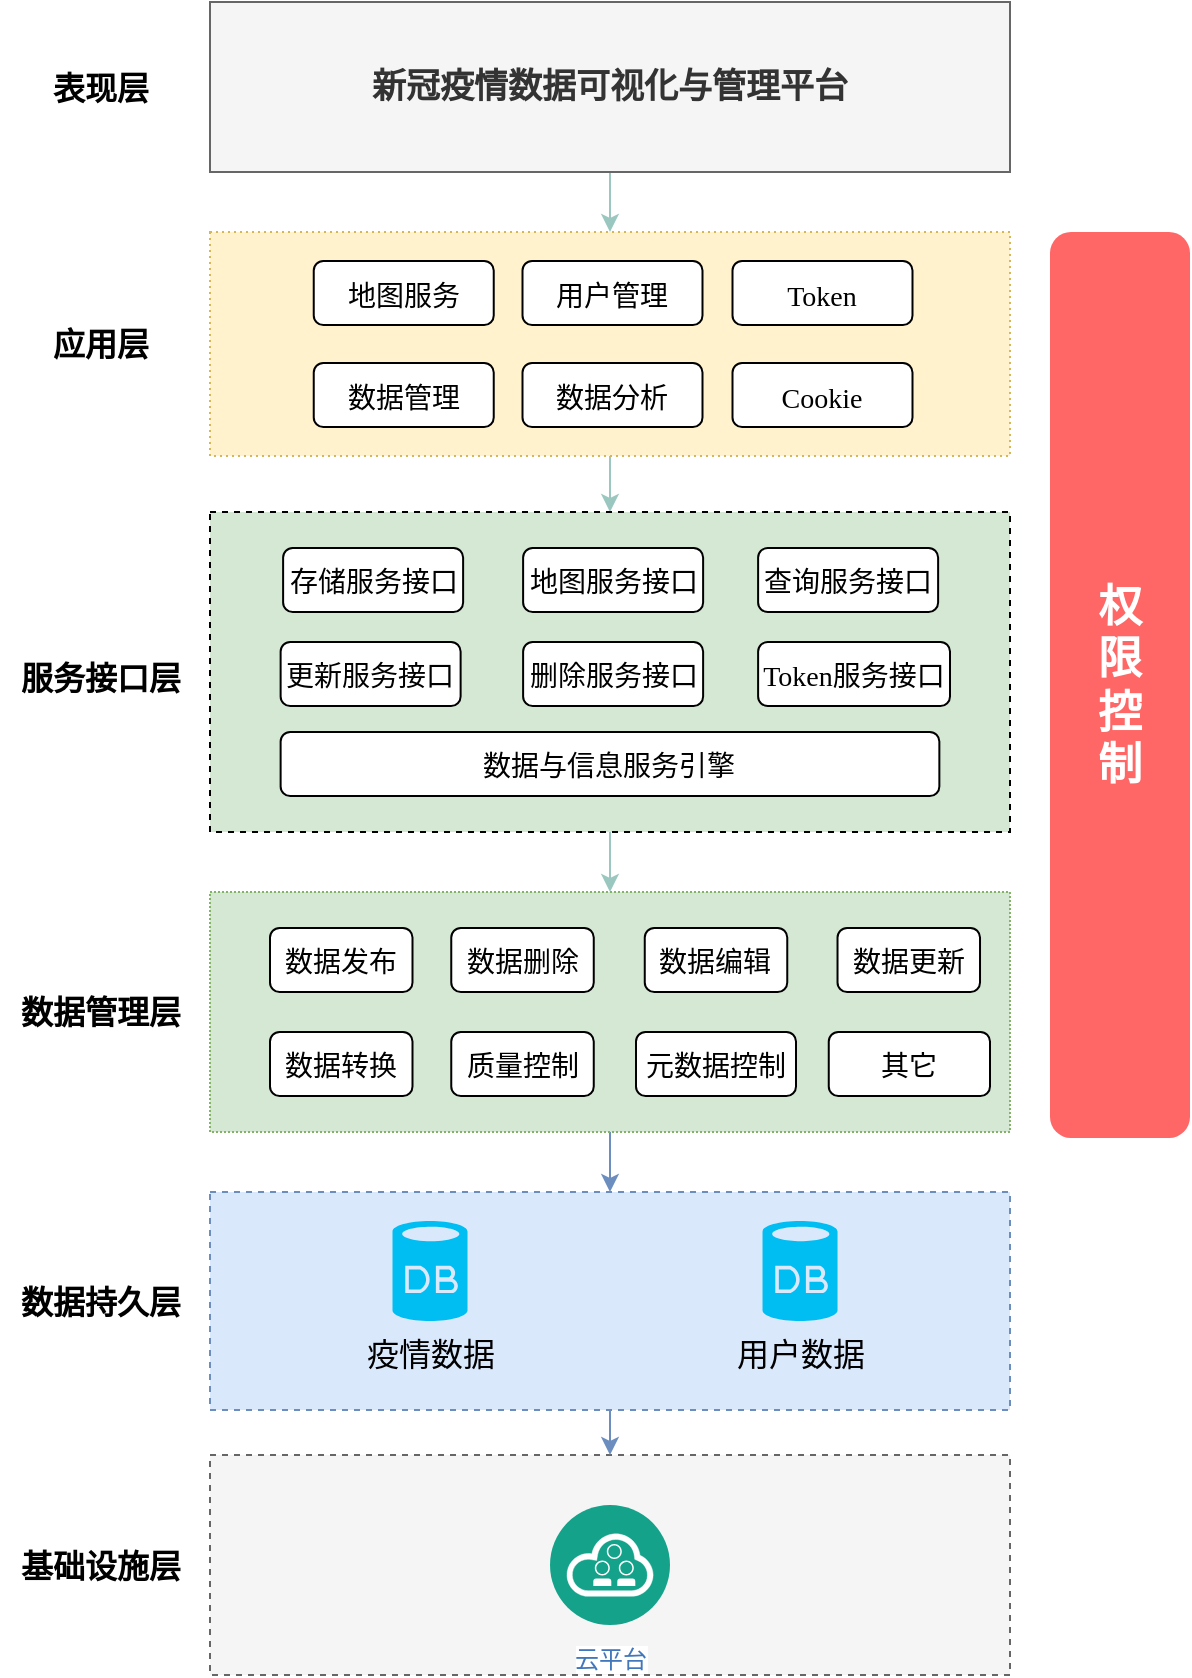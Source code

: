 <mxfile version="13.2.6" type="github" pages="3">
  <diagram id="VHY-nnxfMqTzyUj52jI_" name="Page-1">
    <mxGraphModel dx="1038" dy="1717" grid="1" gridSize="10" guides="1" tooltips="1" connect="1" arrows="1" fold="1" page="1" pageScale="1" pageWidth="827" pageHeight="1169" math="0" shadow="0">
      <root>
        <mxCell id="0" />
        <mxCell id="1" parent="0" />
        <mxCell id="hW7wg8wK9bx9rj7YkL9v-59" style="edgeStyle=orthogonalEdgeStyle;rounded=0;orthogonalLoop=1;jettySize=auto;html=1;entryX=0.5;entryY=0;entryDx=0;entryDy=0;strokeColor=#9AC7BF;fontFamily=Garamond;fontSize=16;" parent="1" source="hW7wg8wK9bx9rj7YkL9v-1" target="hW7wg8wK9bx9rj7YkL9v-2" edge="1">
          <mxGeometry relative="1" as="geometry" />
        </mxCell>
        <mxCell id="hW7wg8wK9bx9rj7YkL9v-1" value="&lt;font style=&quot;font-size: 17px&quot;&gt;&lt;b&gt;新冠疫情数据可视化与管理平台&lt;/b&gt;&lt;/font&gt;" style="rounded=0;whiteSpace=wrap;html=1;fillColor=#f5f5f5;strokeColor=#666666;fontColor=#333333;" parent="1" vertex="1">
          <mxGeometry x="200" y="-35" width="400" height="85" as="geometry" />
        </mxCell>
        <mxCell id="hW7wg8wK9bx9rj7YkL9v-55" style="edgeStyle=orthogonalEdgeStyle;rounded=0;orthogonalLoop=1;jettySize=auto;html=1;entryX=0.5;entryY=0;entryDx=0;entryDy=0;strokeColor=#9AC7BF;fontFamily=Garamond;fontSize=16;" parent="1" source="hW7wg8wK9bx9rj7YkL9v-2" target="hW7wg8wK9bx9rj7YkL9v-4" edge="1">
          <mxGeometry relative="1" as="geometry" />
        </mxCell>
        <mxCell id="hW7wg8wK9bx9rj7YkL9v-2" value="" style="rounded=0;whiteSpace=wrap;html=1;fillColor=#fff2cc;strokeColor=#d6b656;dashed=1;dashPattern=1 2;" parent="1" vertex="1">
          <mxGeometry x="200" y="80" width="400" height="112" as="geometry" />
        </mxCell>
        <mxCell id="hW7wg8wK9bx9rj7YkL9v-44" style="edgeStyle=orthogonalEdgeStyle;rounded=0;orthogonalLoop=1;jettySize=auto;html=1;fontFamily=Garamond;fontSize=16;strokeColor=#9AC7BF;" parent="1" source="hW7wg8wK9bx9rj7YkL9v-4" target="hW7wg8wK9bx9rj7YkL9v-5" edge="1">
          <mxGeometry relative="1" as="geometry" />
        </mxCell>
        <mxCell id="hW7wg8wK9bx9rj7YkL9v-4" value="" style="rounded=0;whiteSpace=wrap;html=1;fillColor=#D5E8D4;strokeColor=#000000;dashed=1;" parent="1" vertex="1">
          <mxGeometry x="200" y="220" width="400" height="160" as="geometry" />
        </mxCell>
        <mxCell id="hW7wg8wK9bx9rj7YkL9v-34" style="edgeStyle=orthogonalEdgeStyle;rounded=0;orthogonalLoop=1;jettySize=auto;html=1;entryX=0.5;entryY=0;entryDx=0;entryDy=0;fontFamily=Garamond;fontSize=16;fillColor=#dae8fc;strokeColor=#6c8ebf;" parent="1" source="hW7wg8wK9bx9rj7YkL9v-5" target="hW7wg8wK9bx9rj7YkL9v-6" edge="1">
          <mxGeometry relative="1" as="geometry" />
        </mxCell>
        <mxCell id="hW7wg8wK9bx9rj7YkL9v-5" value="" style="rounded=0;whiteSpace=wrap;html=1;dashed=1;dashPattern=1 1;fillColor=#d5e8d4;strokeColor=#82b366;" parent="1" vertex="1">
          <mxGeometry x="200" y="410" width="400" height="120" as="geometry" />
        </mxCell>
        <mxCell id="hW7wg8wK9bx9rj7YkL9v-6" value="" style="rounded=0;whiteSpace=wrap;html=1;dashed=1;fillColor=#dae8fc;strokeColor=#6c8ebf;" parent="1" vertex="1">
          <mxGeometry x="200" y="560" width="400" height="109" as="geometry" />
        </mxCell>
        <mxCell id="hW7wg8wK9bx9rj7YkL9v-7" value="" style="rounded=0;whiteSpace=wrap;html=1;fillColor=#f5f5f5;strokeColor=#666666;fontColor=#333333;dashed=1;" parent="1" vertex="1">
          <mxGeometry x="200" y="691.5" width="400" height="110" as="geometry" />
        </mxCell>
        <mxCell id="hW7wg8wK9bx9rj7YkL9v-8" value="表现层" style="text;html=1;align=center;verticalAlign=middle;resizable=0;points=[];autosize=1;fontSize=16;fontFamily=Garamond;horizontal=1;fontStyle=1" parent="1" vertex="1">
          <mxGeometry x="115" y="-2.5" width="60" height="20" as="geometry" />
        </mxCell>
        <mxCell id="hW7wg8wK9bx9rj7YkL9v-9" value="应用层" style="text;html=1;align=center;verticalAlign=middle;resizable=0;points=[];autosize=1;fontSize=16;fontFamily=Garamond;horizontal=1;fontStyle=1" parent="1" vertex="1">
          <mxGeometry x="115" y="125.5" width="60" height="20" as="geometry" />
        </mxCell>
        <mxCell id="hW7wg8wK9bx9rj7YkL9v-10" value="服务接口层" style="text;html=1;align=center;verticalAlign=middle;resizable=0;points=[];autosize=1;fontSize=16;fontFamily=Garamond;horizontal=1;fontStyle=1" parent="1" vertex="1">
          <mxGeometry x="95" y="293" width="100" height="20" as="geometry" />
        </mxCell>
        <mxCell id="hW7wg8wK9bx9rj7YkL9v-11" value="数据管理层" style="text;html=1;align=center;verticalAlign=middle;resizable=0;points=[];autosize=1;fontSize=16;fontFamily=Garamond;horizontal=1;fontStyle=1" parent="1" vertex="1">
          <mxGeometry x="95" y="460" width="100" height="20" as="geometry" />
        </mxCell>
        <mxCell id="hW7wg8wK9bx9rj7YkL9v-12" value="数据持久层" style="text;html=1;align=center;verticalAlign=middle;resizable=0;points=[];autosize=1;fontSize=16;fontFamily=Garamond;horizontal=1;fontStyle=1" parent="1" vertex="1">
          <mxGeometry x="95" y="604.5" width="100" height="20" as="geometry" />
        </mxCell>
        <mxCell id="hW7wg8wK9bx9rj7YkL9v-13" value="基础设施层" style="text;html=1;align=center;verticalAlign=middle;resizable=0;points=[];autosize=1;fontSize=16;fontFamily=Garamond;horizontal=1;fontStyle=1" parent="1" vertex="1">
          <mxGeometry x="95" y="736.5" width="100" height="20" as="geometry" />
        </mxCell>
        <mxCell id="hW7wg8wK9bx9rj7YkL9v-20" value="疫情数据" style="verticalLabelPosition=bottom;html=1;verticalAlign=top;align=center;strokeColor=none;fillColor=#00BEF2;shape=mxgraph.azure.database;fontFamily=Garamond;fontSize=16;" parent="1" vertex="1">
          <mxGeometry x="291.25" y="574.5" width="37.5" height="50" as="geometry" />
        </mxCell>
        <mxCell id="hW7wg8wK9bx9rj7YkL9v-22" value="云平台" style="aspect=fixed;perimeter=ellipsePerimeter;html=1;align=center;shadow=0;dashed=0;fontColor=#4277BB;labelBackgroundColor=#ffffff;fontSize=12;spacingTop=3;image;image=img/lib/ibm/management/cloud_management.svg;" parent="1" vertex="1">
          <mxGeometry x="370" y="716.5" width="60" height="60" as="geometry" />
        </mxCell>
        <mxCell id="hW7wg8wK9bx9rj7YkL9v-23" value="用户数据" style="verticalLabelPosition=bottom;html=1;verticalAlign=top;align=center;strokeColor=none;fillColor=#00BEF2;shape=mxgraph.azure.database;fontFamily=Garamond;fontSize=16;" parent="1" vertex="1">
          <mxGeometry x="476.26" y="574.5" width="37.5" height="50" as="geometry" />
        </mxCell>
        <mxCell id="hW7wg8wK9bx9rj7YkL9v-24" value="" style="endArrow=classic;html=1;fontFamily=Garamond;fontSize=16;exitX=0.5;exitY=1;exitDx=0;exitDy=0;entryX=0.5;entryY=0;entryDx=0;entryDy=0;fillColor=#dae8fc;strokeColor=#6c8ebf;" parent="1" source="hW7wg8wK9bx9rj7YkL9v-6" target="hW7wg8wK9bx9rj7YkL9v-7" edge="1">
          <mxGeometry width="50" height="50" relative="1" as="geometry">
            <mxPoint x="380" y="691.5" as="sourcePoint" />
            <mxPoint x="430" y="641.5" as="targetPoint" />
          </mxGeometry>
        </mxCell>
        <mxCell id="hW7wg8wK9bx9rj7YkL9v-26" value="&lt;font style=&quot;font-size: 14px&quot;&gt;数据发布&lt;/font&gt;" style="rounded=1;whiteSpace=wrap;html=1;fontFamily=Garamond;fontSize=16;" parent="1" vertex="1">
          <mxGeometry x="230" y="428.0" width="71.25" height="32" as="geometry" />
        </mxCell>
        <mxCell id="hW7wg8wK9bx9rj7YkL9v-27" value="&lt;font style=&quot;font-size: 14px&quot;&gt;数据删除&lt;/font&gt;" style="rounded=1;whiteSpace=wrap;html=1;fontFamily=Garamond;fontSize=16;" parent="1" vertex="1">
          <mxGeometry x="320.63" y="428.0" width="71.25" height="32" as="geometry" />
        </mxCell>
        <mxCell id="hW7wg8wK9bx9rj7YkL9v-28" value="&lt;font style=&quot;font-size: 14px&quot;&gt;数据编辑&lt;/font&gt;" style="rounded=1;whiteSpace=wrap;html=1;fontFamily=Garamond;fontSize=16;" parent="1" vertex="1">
          <mxGeometry x="417.38" y="428.0" width="71.25" height="32" as="geometry" />
        </mxCell>
        <mxCell id="hW7wg8wK9bx9rj7YkL9v-29" value="&lt;font style=&quot;font-size: 14px&quot;&gt;数据更新&lt;/font&gt;" style="rounded=1;whiteSpace=wrap;html=1;fontFamily=Garamond;fontSize=16;" parent="1" vertex="1">
          <mxGeometry x="513.76" y="428.0" width="71.25" height="32" as="geometry" />
        </mxCell>
        <mxCell id="hW7wg8wK9bx9rj7YkL9v-30" value="&lt;font style=&quot;font-size: 14px&quot;&gt;数据转换&lt;/font&gt;" style="rounded=1;whiteSpace=wrap;html=1;fontFamily=Garamond;fontSize=16;" parent="1" vertex="1">
          <mxGeometry x="230" y="480.0" width="71.25" height="32" as="geometry" />
        </mxCell>
        <mxCell id="hW7wg8wK9bx9rj7YkL9v-31" value="&lt;span style=&quot;font-size: 14px&quot;&gt;质量控制&lt;/span&gt;" style="rounded=1;whiteSpace=wrap;html=1;fontFamily=Garamond;fontSize=16;" parent="1" vertex="1">
          <mxGeometry x="320.63" y="480.0" width="71.25" height="32" as="geometry" />
        </mxCell>
        <mxCell id="hW7wg8wK9bx9rj7YkL9v-32" value="&lt;span style=&quot;font-size: 14px&quot;&gt;元数据控制&lt;/span&gt;" style="rounded=1;whiteSpace=wrap;html=1;fontFamily=Garamond;fontSize=16;" parent="1" vertex="1">
          <mxGeometry x="413" y="480.0" width="80" height="32" as="geometry" />
        </mxCell>
        <mxCell id="hW7wg8wK9bx9rj7YkL9v-33" value="&lt;span style=&quot;font-size: 14px&quot;&gt;其它&lt;/span&gt;" style="rounded=1;whiteSpace=wrap;html=1;fontFamily=Garamond;fontSize=16;" parent="1" vertex="1">
          <mxGeometry x="509.38" y="480" width="80.62" height="32" as="geometry" />
        </mxCell>
        <mxCell id="hW7wg8wK9bx9rj7YkL9v-35" value="&lt;font style=&quot;font-size: 14px&quot;&gt;存储服务接口&lt;/font&gt;" style="rounded=1;whiteSpace=wrap;html=1;fontFamily=Garamond;fontSize=16;" parent="1" vertex="1">
          <mxGeometry x="236.56" y="238" width="90" height="32" as="geometry" />
        </mxCell>
        <mxCell id="hW7wg8wK9bx9rj7YkL9v-36" value="&lt;font style=&quot;font-size: 14px&quot;&gt;地图服务接口&lt;/font&gt;" style="rounded=1;whiteSpace=wrap;html=1;fontFamily=Garamond;fontSize=16;" parent="1" vertex="1">
          <mxGeometry x="356.56" y="238" width="90" height="32" as="geometry" />
        </mxCell>
        <mxCell id="hW7wg8wK9bx9rj7YkL9v-37" value="&lt;span style=&quot;font-size: 14px&quot;&gt;查询服务接口&lt;/span&gt;" style="rounded=1;whiteSpace=wrap;html=1;fontFamily=Garamond;fontSize=16;" parent="1" vertex="1">
          <mxGeometry x="474.06" y="238" width="90" height="32" as="geometry" />
        </mxCell>
        <mxCell id="hW7wg8wK9bx9rj7YkL9v-38" value="&lt;span style=&quot;font-size: 14px&quot;&gt;Token服务接口&lt;/span&gt;" style="rounded=1;whiteSpace=wrap;html=1;fontFamily=Garamond;fontSize=16;" parent="1" vertex="1">
          <mxGeometry x="474.06" y="285" width="95.94" height="32" as="geometry" />
        </mxCell>
        <mxCell id="hW7wg8wK9bx9rj7YkL9v-40" value="&lt;font style=&quot;font-size: 14px&quot;&gt;删除服务接口&lt;/font&gt;" style="rounded=1;whiteSpace=wrap;html=1;fontFamily=Garamond;fontSize=16;" parent="1" vertex="1">
          <mxGeometry x="356.56" y="285" width="90" height="32" as="geometry" />
        </mxCell>
        <mxCell id="hW7wg8wK9bx9rj7YkL9v-41" value="&lt;font style=&quot;font-size: 14px&quot;&gt;更新服务接口&lt;/font&gt;" style="rounded=1;whiteSpace=wrap;html=1;fontFamily=Garamond;fontSize=16;" parent="1" vertex="1">
          <mxGeometry x="235.31" y="285" width="90" height="32" as="geometry" />
        </mxCell>
        <mxCell id="hW7wg8wK9bx9rj7YkL9v-43" value="&lt;font style=&quot;font-size: 14px&quot;&gt;数据与信息服务引擎&lt;/font&gt;" style="rounded=1;whiteSpace=wrap;html=1;fontFamily=Garamond;fontSize=16;" parent="1" vertex="1">
          <mxGeometry x="235.31" y="330" width="329.37" height="32" as="geometry" />
        </mxCell>
        <mxCell id="hW7wg8wK9bx9rj7YkL9v-45" value="&lt;font style=&quot;font-size: 14px&quot;&gt;地图服务&lt;/font&gt;" style="rounded=1;whiteSpace=wrap;html=1;fontFamily=Garamond;fontSize=16;" parent="1" vertex="1">
          <mxGeometry x="251.87" y="94.5" width="90" height="32" as="geometry" />
        </mxCell>
        <mxCell id="hW7wg8wK9bx9rj7YkL9v-46" value="&lt;font style=&quot;font-size: 14px&quot;&gt;数据管理&lt;/font&gt;" style="rounded=1;whiteSpace=wrap;html=1;fontFamily=Garamond;fontSize=16;" parent="1" vertex="1">
          <mxGeometry x="251.87" y="145.5" width="90" height="32" as="geometry" />
        </mxCell>
        <mxCell id="hW7wg8wK9bx9rj7YkL9v-47" value="&lt;span style=&quot;font-size: 14px&quot;&gt;用户管理&lt;/span&gt;" style="rounded=1;whiteSpace=wrap;html=1;fontFamily=Garamond;fontSize=16;" parent="1" vertex="1">
          <mxGeometry x="356.25" y="94.5" width="90" height="32" as="geometry" />
        </mxCell>
        <mxCell id="hW7wg8wK9bx9rj7YkL9v-48" value="&lt;span style=&quot;font-size: 14px&quot;&gt;数据分析&lt;/span&gt;" style="rounded=1;whiteSpace=wrap;html=1;fontFamily=Garamond;fontSize=16;" parent="1" vertex="1">
          <mxGeometry x="356.25" y="145.5" width="90" height="32" as="geometry" />
        </mxCell>
        <mxCell id="hW7wg8wK9bx9rj7YkL9v-50" value="&lt;font style=&quot;font-size: 22px&quot;&gt;&lt;b&gt;权&lt;br&gt;限&lt;br&gt;控&lt;br&gt;制&lt;/b&gt;&lt;/font&gt;" style="rounded=1;whiteSpace=wrap;html=1;dashed=1;strokeColor=none;fillColor=#FF6666;fontFamily=Garamond;fontSize=16;fontColor=#ffffff;" parent="1" vertex="1">
          <mxGeometry x="620" y="80" width="70" height="453" as="geometry" />
        </mxCell>
        <mxCell id="hW7wg8wK9bx9rj7YkL9v-51" value="&lt;span style=&quot;font-size: 14px&quot;&gt;Cookie&lt;/span&gt;" style="rounded=1;whiteSpace=wrap;html=1;fontFamily=Garamond;fontSize=16;" parent="1" vertex="1">
          <mxGeometry x="461.25" y="145.5" width="90" height="32" as="geometry" />
        </mxCell>
        <mxCell id="hW7wg8wK9bx9rj7YkL9v-52" value="&lt;span style=&quot;font-size: 14px&quot;&gt;Token&lt;/span&gt;" style="rounded=1;whiteSpace=wrap;html=1;fontFamily=Garamond;fontSize=16;" parent="1" vertex="1">
          <mxGeometry x="461.25" y="94.5" width="90" height="32" as="geometry" />
        </mxCell>
      </root>
    </mxGraphModel>
  </diagram>
  <diagram id="v9gxs3L5DIqSNTCFZxZL" name="Page-2">
    <mxGraphModel dx="1730" dy="913" grid="1" gridSize="10" guides="1" tooltips="1" connect="1" arrows="1" fold="1" page="1" pageScale="1" pageWidth="827" pageHeight="1169" math="0" shadow="0">
      <root>
        <mxCell id="FJkUXp5T7isT3nsUYTzg-0" />
        <mxCell id="FJkUXp5T7isT3nsUYTzg-1" parent="FJkUXp5T7isT3nsUYTzg-0" />
        <mxCell id="FJkUXp5T7isT3nsUYTzg-8" style="edgeStyle=orthogonalEdgeStyle;rounded=0;orthogonalLoop=1;jettySize=auto;html=1;entryX=0.5;entryY=0;entryDx=0;entryDy=0;" parent="FJkUXp5T7isT3nsUYTzg-1" source="FJkUXp5T7isT3nsUYTzg-2" target="FJkUXp5T7isT3nsUYTzg-4" edge="1">
          <mxGeometry relative="1" as="geometry" />
        </mxCell>
        <mxCell id="FJkUXp5T7isT3nsUYTzg-11" style="edgeStyle=orthogonalEdgeStyle;rounded=0;orthogonalLoop=1;jettySize=auto;html=1;" parent="FJkUXp5T7isT3nsUYTzg-1" source="FJkUXp5T7isT3nsUYTzg-2" target="FJkUXp5T7isT3nsUYTzg-6" edge="1">
          <mxGeometry relative="1" as="geometry" />
        </mxCell>
        <mxCell id="FJkUXp5T7isT3nsUYTzg-13" style="edgeStyle=orthogonalEdgeStyle;rounded=0;orthogonalLoop=1;jettySize=auto;html=1;" parent="FJkUXp5T7isT3nsUYTzg-1" source="FJkUXp5T7isT3nsUYTzg-2" target="FJkUXp5T7isT3nsUYTzg-7" edge="1">
          <mxGeometry relative="1" as="geometry" />
        </mxCell>
        <mxCell id="FJkUXp5T7isT3nsUYTzg-14" style="edgeStyle=orthogonalEdgeStyle;rounded=0;orthogonalLoop=1;jettySize=auto;html=1;" parent="FJkUXp5T7isT3nsUYTzg-1" source="FJkUXp5T7isT3nsUYTzg-2" target="FJkUXp5T7isT3nsUYTzg-5" edge="1">
          <mxGeometry relative="1" as="geometry" />
        </mxCell>
        <mxCell id="FJkUXp5T7isT3nsUYTzg-2" value="&lt;span style=&quot;line-height: 150%&quot;&gt;&lt;font style=&quot;font-size: 18px&quot;&gt;新冠疫情数据可视化与管理平台&lt;/font&gt;&lt;/span&gt;" style="rounded=0;whiteSpace=wrap;html=1;" parent="FJkUXp5T7isT3nsUYTzg-1" vertex="1">
          <mxGeometry x="390" y="155" width="270" height="60" as="geometry" />
        </mxCell>
        <mxCell id="FJkUXp5T7isT3nsUYTzg-16" value="" style="edgeStyle=orthogonalEdgeStyle;rounded=0;orthogonalLoop=1;jettySize=auto;html=1;" parent="FJkUXp5T7isT3nsUYTzg-1" source="FJkUXp5T7isT3nsUYTzg-4" target="FJkUXp5T7isT3nsUYTzg-15" edge="1">
          <mxGeometry relative="1" as="geometry">
            <Array as="points">
              <mxPoint x="58" y="305" />
            </Array>
          </mxGeometry>
        </mxCell>
        <mxCell id="FJkUXp5T7isT3nsUYTzg-19" style="edgeStyle=orthogonalEdgeStyle;rounded=0;orthogonalLoop=1;jettySize=auto;html=1;entryX=0.5;entryY=0;entryDx=0;entryDy=0;" parent="FJkUXp5T7isT3nsUYTzg-1" source="FJkUXp5T7isT3nsUYTzg-4" target="FJkUXp5T7isT3nsUYTzg-17" edge="1">
          <mxGeometry relative="1" as="geometry" />
        </mxCell>
        <mxCell id="FJkUXp5T7isT3nsUYTzg-20" style="edgeStyle=orthogonalEdgeStyle;rounded=0;orthogonalLoop=1;jettySize=auto;html=1;entryX=0.5;entryY=0;entryDx=0;entryDy=0;exitX=1;exitY=0.5;exitDx=0;exitDy=0;" parent="FJkUXp5T7isT3nsUYTzg-1" source="FJkUXp5T7isT3nsUYTzg-4" target="FJkUXp5T7isT3nsUYTzg-18" edge="1">
          <mxGeometry relative="1" as="geometry" />
        </mxCell>
        <mxCell id="FJkUXp5T7isT3nsUYTzg-4" value="&lt;font style=&quot;font-size: 16px&quot;&gt;地图服务&lt;/font&gt;" style="rounded=0;whiteSpace=wrap;html=1;" parent="FJkUXp5T7isT3nsUYTzg-1" vertex="1">
          <mxGeometry x="80" y="275" width="100" height="60" as="geometry" />
        </mxCell>
        <mxCell id="FJkUXp5T7isT3nsUYTzg-15" value="&lt;font style=&quot;font-size: 16px&quot;&gt;地&lt;br&gt;图&lt;br&gt;显&lt;br&gt;示&lt;br&gt;&lt;/font&gt;" style="rounded=0;whiteSpace=wrap;html=1;" parent="FJkUXp5T7isT3nsUYTzg-1" vertex="1">
          <mxGeometry x="40" y="395" width="45" height="190" as="geometry" />
        </mxCell>
        <mxCell id="FJkUXp5T7isT3nsUYTzg-35" style="edgeStyle=orthogonalEdgeStyle;rounded=0;orthogonalLoop=1;jettySize=auto;html=1;" parent="FJkUXp5T7isT3nsUYTzg-1" source="FJkUXp5T7isT3nsUYTzg-5" target="FJkUXp5T7isT3nsUYTzg-26" edge="1">
          <mxGeometry relative="1" as="geometry" />
        </mxCell>
        <mxCell id="FJkUXp5T7isT3nsUYTzg-37" style="edgeStyle=orthogonalEdgeStyle;rounded=0;orthogonalLoop=1;jettySize=auto;html=1;entryX=0.5;entryY=0;entryDx=0;entryDy=0;" parent="FJkUXp5T7isT3nsUYTzg-1" source="FJkUXp5T7isT3nsUYTzg-5" target="FJkUXp5T7isT3nsUYTzg-33" edge="1">
          <mxGeometry relative="1" as="geometry" />
        </mxCell>
        <mxCell id="FJkUXp5T7isT3nsUYTzg-38" style="edgeStyle=orthogonalEdgeStyle;rounded=0;orthogonalLoop=1;jettySize=auto;html=1;entryX=0.5;entryY=0;entryDx=0;entryDy=0;" parent="FJkUXp5T7isT3nsUYTzg-1" source="FJkUXp5T7isT3nsUYTzg-5" target="FJkUXp5T7isT3nsUYTzg-34" edge="1">
          <mxGeometry relative="1" as="geometry" />
        </mxCell>
        <mxCell id="FJkUXp5T7isT3nsUYTzg-46" style="edgeStyle=orthogonalEdgeStyle;rounded=0;orthogonalLoop=1;jettySize=auto;html=1;" parent="FJkUXp5T7isT3nsUYTzg-1" source="FJkUXp5T7isT3nsUYTzg-5" target="FJkUXp5T7isT3nsUYTzg-32" edge="1">
          <mxGeometry relative="1" as="geometry" />
        </mxCell>
        <mxCell id="FJkUXp5T7isT3nsUYTzg-5" value="&lt;font style=&quot;font-size: 16px&quot;&gt;数据管理&lt;/font&gt;" style="rounded=0;whiteSpace=wrap;html=1;" parent="FJkUXp5T7isT3nsUYTzg-1" vertex="1">
          <mxGeometry x="600" y="275" width="100" height="60" as="geometry" />
        </mxCell>
        <mxCell id="FJkUXp5T7isT3nsUYTzg-42" style="edgeStyle=orthogonalEdgeStyle;rounded=0;orthogonalLoop=1;jettySize=auto;html=1;" parent="FJkUXp5T7isT3nsUYTzg-1" source="FJkUXp5T7isT3nsUYTzg-6" target="FJkUXp5T7isT3nsUYTzg-39" edge="1">
          <mxGeometry relative="1" as="geometry" />
        </mxCell>
        <mxCell id="FJkUXp5T7isT3nsUYTzg-43" style="edgeStyle=orthogonalEdgeStyle;rounded=0;orthogonalLoop=1;jettySize=auto;html=1;" parent="FJkUXp5T7isT3nsUYTzg-1" source="FJkUXp5T7isT3nsUYTzg-6" target="FJkUXp5T7isT3nsUYTzg-40" edge="1">
          <mxGeometry relative="1" as="geometry" />
        </mxCell>
        <mxCell id="FJkUXp5T7isT3nsUYTzg-44" style="edgeStyle=orthogonalEdgeStyle;rounded=0;orthogonalLoop=1;jettySize=auto;html=1;" parent="FJkUXp5T7isT3nsUYTzg-1" source="FJkUXp5T7isT3nsUYTzg-6" target="FJkUXp5T7isT3nsUYTzg-41" edge="1">
          <mxGeometry relative="1" as="geometry" />
        </mxCell>
        <mxCell id="FJkUXp5T7isT3nsUYTzg-49" style="edgeStyle=orthogonalEdgeStyle;rounded=0;orthogonalLoop=1;jettySize=auto;html=1;entryX=0.5;entryY=0;entryDx=0;entryDy=0;" parent="FJkUXp5T7isT3nsUYTzg-1" source="FJkUXp5T7isT3nsUYTzg-6" target="FJkUXp5T7isT3nsUYTzg-47" edge="1">
          <mxGeometry relative="1" as="geometry" />
        </mxCell>
        <mxCell id="FJkUXp5T7isT3nsUYTzg-50" style="edgeStyle=orthogonalEdgeStyle;rounded=0;orthogonalLoop=1;jettySize=auto;html=1;entryX=0.5;entryY=0;entryDx=0;entryDy=0;" parent="FJkUXp5T7isT3nsUYTzg-1" source="FJkUXp5T7isT3nsUYTzg-6" target="FJkUXp5T7isT3nsUYTzg-48" edge="1">
          <mxGeometry relative="1" as="geometry" />
        </mxCell>
        <mxCell id="FJkUXp5T7isT3nsUYTzg-6" value="&lt;font style=&quot;font-size: 16px&quot;&gt;用户管理&lt;/font&gt;" style="rounded=0;whiteSpace=wrap;html=1;" parent="FJkUXp5T7isT3nsUYTzg-1" vertex="1">
          <mxGeometry x="970" y="265" width="100" height="60" as="geometry" />
        </mxCell>
        <mxCell id="FJkUXp5T7isT3nsUYTzg-27" style="edgeStyle=orthogonalEdgeStyle;rounded=0;orthogonalLoop=1;jettySize=auto;html=1;entryX=0.5;entryY=0;entryDx=0;entryDy=0;" parent="FJkUXp5T7isT3nsUYTzg-1" source="FJkUXp5T7isT3nsUYTzg-7" target="FJkUXp5T7isT3nsUYTzg-21" edge="1">
          <mxGeometry relative="1" as="geometry" />
        </mxCell>
        <mxCell id="FJkUXp5T7isT3nsUYTzg-28" style="edgeStyle=orthogonalEdgeStyle;rounded=0;orthogonalLoop=1;jettySize=auto;html=1;entryX=0.5;entryY=0;entryDx=0;entryDy=0;" parent="FJkUXp5T7isT3nsUYTzg-1" source="FJkUXp5T7isT3nsUYTzg-7" target="FJkUXp5T7isT3nsUYTzg-22" edge="1">
          <mxGeometry relative="1" as="geometry" />
        </mxCell>
        <mxCell id="FJkUXp5T7isT3nsUYTzg-29" style="edgeStyle=orthogonalEdgeStyle;rounded=0;orthogonalLoop=1;jettySize=auto;html=1;" parent="FJkUXp5T7isT3nsUYTzg-1" source="FJkUXp5T7isT3nsUYTzg-7" target="FJkUXp5T7isT3nsUYTzg-23" edge="1">
          <mxGeometry relative="1" as="geometry" />
        </mxCell>
        <mxCell id="FJkUXp5T7isT3nsUYTzg-30" style="edgeStyle=orthogonalEdgeStyle;rounded=0;orthogonalLoop=1;jettySize=auto;html=1;entryX=0.25;entryY=0;entryDx=0;entryDy=0;" parent="FJkUXp5T7isT3nsUYTzg-1" source="FJkUXp5T7isT3nsUYTzg-7" target="FJkUXp5T7isT3nsUYTzg-24" edge="1">
          <mxGeometry relative="1" as="geometry" />
        </mxCell>
        <mxCell id="FJkUXp5T7isT3nsUYTzg-31" style="edgeStyle=orthogonalEdgeStyle;rounded=0;orthogonalLoop=1;jettySize=auto;html=1;entryX=0.5;entryY=0;entryDx=0;entryDy=0;" parent="FJkUXp5T7isT3nsUYTzg-1" source="FJkUXp5T7isT3nsUYTzg-7" target="FJkUXp5T7isT3nsUYTzg-25" edge="1">
          <mxGeometry relative="1" as="geometry" />
        </mxCell>
        <mxCell id="FJkUXp5T7isT3nsUYTzg-7" value="&lt;font style=&quot;font-size: 16px&quot;&gt;数据分析&lt;/font&gt;" style="rounded=0;whiteSpace=wrap;html=1;" parent="FJkUXp5T7isT3nsUYTzg-1" vertex="1">
          <mxGeometry x="330" y="275" width="100" height="60" as="geometry" />
        </mxCell>
        <mxCell id="FJkUXp5T7isT3nsUYTzg-17" value="&lt;font style=&quot;font-size: 16px&quot;&gt;地&lt;br&gt;图&lt;br&gt;交&lt;br&gt;互&lt;br&gt;&lt;/font&gt;" style="rounded=0;whiteSpace=wrap;html=1;" parent="FJkUXp5T7isT3nsUYTzg-1" vertex="1">
          <mxGeometry x="107.5" y="395" width="45" height="190" as="geometry" />
        </mxCell>
        <mxCell id="FJkUXp5T7isT3nsUYTzg-18" value="&lt;font style=&quot;font-size: 16px&quot;&gt;地&lt;br&gt;图&lt;br&gt;叠&lt;br&gt;加&lt;/font&gt;" style="rounded=0;whiteSpace=wrap;html=1;" parent="FJkUXp5T7isT3nsUYTzg-1" vertex="1">
          <mxGeometry x="180" y="395" width="45" height="190" as="geometry" />
        </mxCell>
        <mxCell id="FJkUXp5T7isT3nsUYTzg-21" value="&lt;span style=&quot;font-size: 16px&quot;&gt;统&lt;br&gt;计&lt;br&gt;图&lt;/span&gt;&lt;span style=&quot;color: rgba(0 , 0 , 0 , 0) ; font-family: monospace ; font-size: 0px&quot;&gt;%3CmxGraphModel%3E%3Croot%3E%3CmxCell%20id%3D%220%22%2F%3E%3CmxCell%20id%3D%221%22%20parent%3D%220%22%2F%3E%3CmxCell%20id%3D%222%22%20value%3D%22%26lt%3Bfont%20style%3D%26quot%3Bfont-size%3A%2016px%26quot%3B%26gt%3B%E5%9C%B0%26lt%3Bbr%26gt%3B%E5%9B%BE%26lt%3Bbr%26gt%3B%E5%8F%A0%26lt%3Bbr%26gt%3B%E5%8A%A0%26lt%3B%2Ffont%26gt%3B%22%20style%3D%22rounded%3D0%3BwhiteSpace%3Dwrap%3Bhtml%3D1%3B%22%20vertex%3D%221%22%20parent%3D%221%22%3E%3CmxGeometry%20x%3D%22190%22%20y%3D%22270%22%20width%3D%2245%22%20height%3D%22190%22%20as%3D%22geometry%22%2F%3E%3C%2FmxCell%3E%3C%2Froot%3E%3C%2FmxGraphModel%3E&lt;/span&gt;&lt;span style=&quot;font-size: 16px&quot;&gt;&lt;br&gt;表&lt;/span&gt;" style="rounded=0;whiteSpace=wrap;html=1;" parent="FJkUXp5T7isT3nsUYTzg-1" vertex="1">
          <mxGeometry x="240" y="395" width="45" height="190" as="geometry" />
        </mxCell>
        <mxCell id="FJkUXp5T7isT3nsUYTzg-22" value="&lt;span style=&quot;font-size: 16px&quot;&gt;热&lt;br&gt;力&lt;br&gt;图&lt;/span&gt;" style="rounded=0;whiteSpace=wrap;html=1;" parent="FJkUXp5T7isT3nsUYTzg-1" vertex="1">
          <mxGeometry x="301" y="395" width="45" height="190" as="geometry" />
        </mxCell>
        <mxCell id="FJkUXp5T7isT3nsUYTzg-23" value="&lt;span style=&quot;font-size: 16px&quot;&gt;集&lt;br&gt;合&lt;br&gt;图&lt;/span&gt;" style="rounded=0;whiteSpace=wrap;html=1;" parent="FJkUXp5T7isT3nsUYTzg-1" vertex="1">
          <mxGeometry x="357.5" y="395" width="45" height="190" as="geometry" />
        </mxCell>
        <mxCell id="FJkUXp5T7isT3nsUYTzg-24" value="&lt;span style=&quot;font-size: 16px&quot;&gt;填&lt;br&gt;色&lt;br&gt;图&lt;/span&gt;" style="rounded=0;whiteSpace=wrap;html=1;" parent="FJkUXp5T7isT3nsUYTzg-1" vertex="1">
          <mxGeometry x="424" y="395" width="45" height="190" as="geometry" />
        </mxCell>
        <mxCell id="FJkUXp5T7isT3nsUYTzg-25" value="&lt;span style=&quot;font-size: 16px&quot;&gt;动&lt;br&gt;态&lt;br&gt;图&lt;/span&gt;" style="rounded=0;whiteSpace=wrap;html=1;" parent="FJkUXp5T7isT3nsUYTzg-1" vertex="1">
          <mxGeometry x="485" y="395" width="45" height="190" as="geometry" />
        </mxCell>
        <mxCell id="FJkUXp5T7isT3nsUYTzg-26" value="&lt;span style=&quot;font-size: 16px&quot;&gt;数&lt;br&gt;据&lt;br&gt;上&lt;br&gt;传&lt;/span&gt;" style="rounded=0;whiteSpace=wrap;html=1;" parent="FJkUXp5T7isT3nsUYTzg-1" vertex="1">
          <mxGeometry x="555" y="395" width="45" height="190" as="geometry" />
        </mxCell>
        <mxCell id="FJkUXp5T7isT3nsUYTzg-32" value="&lt;span style=&quot;font-size: 16px&quot;&gt;数&lt;br&gt;据&lt;br&gt;删&lt;br&gt;除&lt;/span&gt;" style="rounded=0;whiteSpace=wrap;html=1;" parent="FJkUXp5T7isT3nsUYTzg-1" vertex="1">
          <mxGeometry x="627.5" y="395" width="45" height="190" as="geometry" />
        </mxCell>
        <mxCell id="FJkUXp5T7isT3nsUYTzg-33" value="&lt;span style=&quot;font-size: 16px&quot;&gt;数&lt;br&gt;据&lt;br&gt;更&lt;br&gt;新&lt;/span&gt;" style="rounded=0;whiteSpace=wrap;html=1;" parent="FJkUXp5T7isT3nsUYTzg-1" vertex="1">
          <mxGeometry x="692" y="395" width="45" height="190" as="geometry" />
        </mxCell>
        <mxCell id="FJkUXp5T7isT3nsUYTzg-34" value="&lt;span style=&quot;font-size: 16px&quot;&gt;数&lt;br&gt;据&lt;br&gt;展&lt;br&gt;示&lt;/span&gt;" style="rounded=0;whiteSpace=wrap;html=1;" parent="FJkUXp5T7isT3nsUYTzg-1" vertex="1">
          <mxGeometry x="760" y="395" width="45" height="190" as="geometry" />
        </mxCell>
        <mxCell id="FJkUXp5T7isT3nsUYTzg-39" value="&lt;span style=&quot;font-size: 16px&quot;&gt;用&lt;br&gt;户&lt;br&gt;登&lt;br&gt;录&lt;/span&gt;" style="rounded=0;whiteSpace=wrap;html=1;" parent="FJkUXp5T7isT3nsUYTzg-1" vertex="1">
          <mxGeometry x="840" y="395" width="45" height="190" as="geometry" />
        </mxCell>
        <mxCell id="FJkUXp5T7isT3nsUYTzg-40" value="&lt;span style=&quot;font-size: 16px&quot;&gt;用&lt;br&gt;户&lt;br&gt;注&lt;br&gt;册&lt;/span&gt;" style="rounded=0;whiteSpace=wrap;html=1;" parent="FJkUXp5T7isT3nsUYTzg-1" vertex="1">
          <mxGeometry x="910" y="395" width="45" height="190" as="geometry" />
        </mxCell>
        <mxCell id="FJkUXp5T7isT3nsUYTzg-41" value="&lt;span style=&quot;font-size: 16px&quot;&gt;密&lt;br&gt;码&lt;br&gt;加&lt;br&gt;密&lt;/span&gt;" style="rounded=0;whiteSpace=wrap;html=1;" parent="FJkUXp5T7isT3nsUYTzg-1" vertex="1">
          <mxGeometry x="980" y="395" width="45" height="190" as="geometry" />
        </mxCell>
        <mxCell id="FJkUXp5T7isT3nsUYTzg-47" value="&lt;span style=&quot;font-size: 16px&quot;&gt;Token认&lt;br&gt;证&lt;/span&gt;" style="rounded=0;whiteSpace=wrap;html=1;" parent="FJkUXp5T7isT3nsUYTzg-1" vertex="1">
          <mxGeometry x="1050" y="395" width="45" height="190" as="geometry" />
        </mxCell>
        <mxCell id="FJkUXp5T7isT3nsUYTzg-48" value="&lt;span style=&quot;font-size: 16px&quot;&gt;保&lt;br&gt;存&lt;br&gt;用&lt;br&gt;户&lt;br&gt;名&lt;br&gt;密&lt;br&gt;码&lt;/span&gt;" style="rounded=0;whiteSpace=wrap;html=1;" parent="FJkUXp5T7isT3nsUYTzg-1" vertex="1">
          <mxGeometry x="1120" y="395" width="45" height="190" as="geometry" />
        </mxCell>
      </root>
    </mxGraphModel>
  </diagram>
  <diagram id="ccefsJFq70yCjEw-yJ7Q" name="Page-3">
    
    <mxGraphModel dx="1221" dy="587" grid="1" gridSize="10" guides="1" tooltips="1" connect="1" arrows="1" fold="1" page="1" pageScale="1" pageWidth="827" pageHeight="1169" math="0" shadow="0">
      
      <root>
        
        <mxCell id="v_Y5hkH-joKKOj_Ipy7V-0" />
        
        <mxCell id="v_Y5hkH-joKKOj_Ipy7V-1" parent="v_Y5hkH-joKKOj_Ipy7V-0" />
        
        <mxCell id="v_Y5hkH-joKKOj_Ipy7V-11" style="edgeStyle=orthogonalEdgeStyle;rounded=0;orthogonalLoop=1;jettySize=auto;html=1;" edge="1" parent="v_Y5hkH-joKKOj_Ipy7V-1" source="v_Y5hkH-joKKOj_Ipy7V-10" target="v_Y5hkH-joKKOj_Ipy7V-12">
          
          <mxGeometry relative="1" as="geometry">
            
            <mxPoint x="350" y="290" as="targetPoint" />
            
          </mxGeometry>
          
        </mxCell>
        
        <mxCell id="v_Y5hkH-joKKOj_Ipy7V-10" value="&lt;font style=&quot;font-size: 16px&quot;&gt;&lt;b&gt;明文密码&lt;/b&gt;&lt;/font&gt;" style="rounded=0;whiteSpace=wrap;html=1;" vertex="1" parent="v_Y5hkH-joKKOj_Ipy7V-1">
          
          <mxGeometry x="90" y="260" width="80" height="40" as="geometry" />
          
        </mxCell>
        
        <mxCell id="v_Y5hkH-joKKOj_Ipy7V-14" value="" style="edgeStyle=orthogonalEdgeStyle;rounded=0;orthogonalLoop=1;jettySize=auto;html=1;" edge="1" parent="v_Y5hkH-joKKOj_Ipy7V-1" source="v_Y5hkH-joKKOj_Ipy7V-12" target="v_Y5hkH-joKKOj_Ipy7V-13">
          
          <mxGeometry relative="1" as="geometry" />
          
        </mxCell>
        
        <mxCell id="v_Y5hkH-joKKOj_Ipy7V-12" value="&lt;font style=&quot;font-size: 16px&quot;&gt;&lt;b&gt;MD5加密函数&lt;/b&gt;&lt;/font&gt;" style="rounded=0;whiteSpace=wrap;html=1;" vertex="1" parent="v_Y5hkH-joKKOj_Ipy7V-1">
          
          <mxGeometry x="200" y="260" width="110" height="40" as="geometry" />
          
        </mxCell>
        
        <mxCell id="v_Y5hkH-joKKOj_Ipy7V-13" value="&lt;font style=&quot;font-size: 16px&quot;&gt;&lt;b&gt;密文&lt;/b&gt;&lt;/font&gt;" style="rounded=0;whiteSpace=wrap;html=1;" vertex="1" parent="v_Y5hkH-joKKOj_Ipy7V-1">
          
          <mxGeometry x="340" y="260" width="80" height="40" as="geometry" />
          
        </mxCell>
        
        <mxCell id="v_Y5hkH-joKKOj_Ipy7V-15" value="" style="shape=flexArrow;endArrow=classic;html=1;entryX=0;entryY=0.5;entryDx=0;entryDy=0;exitX=1;exitY=0.5;exitDx=0;exitDy=0;" edge="1" parent="v_Y5hkH-joKKOj_Ipy7V-1" source="v_Y5hkH-joKKOj_Ipy7V-13" target="v_Y5hkH-joKKOj_Ipy7V-17">
          
          <mxGeometry width="50" height="50" relative="1" as="geometry">
            
            <mxPoint x="590" y="290" as="sourcePoint" />
            
            <mxPoint x="530" y="160" as="targetPoint" />
            
          </mxGeometry>
          
        </mxCell>
        
        <mxCell id="v_Y5hkH-joKKOj_Ipy7V-16" value="&lt;font style=&quot;font-size: 14px&quot;&gt;网络传输&lt;/font&gt;" style="text;html=1;align=center;verticalAlign=middle;resizable=0;points=[];autosize=1;fontStyle=1" vertex="1" parent="v_Y5hkH-joKKOj_Ipy7V-1">
          
          <mxGeometry x="430" y="250" width="70" height="20" as="geometry" />
          
        </mxCell>
        
        <mxCell id="v_Y5hkH-joKKOj_Ipy7V-21" value="" style="edgeStyle=orthogonalEdgeStyle;rounded=0;orthogonalLoop=1;jettySize=auto;html=1;" edge="1" parent="v_Y5hkH-joKKOj_Ipy7V-1" source="v_Y5hkH-joKKOj_Ipy7V-17" target="v_Y5hkH-joKKOj_Ipy7V-20">
          
          <mxGeometry relative="1" as="geometry" />
          
        </mxCell>
        
        <mxCell id="v_Y5hkH-joKKOj_Ipy7V-17" value="&lt;font style=&quot;font-size: 16px&quot;&gt;&lt;b&gt;MD5加密函数&lt;/b&gt;&lt;/font&gt;" style="rounded=0;whiteSpace=wrap;html=1;" vertex="1" parent="v_Y5hkH-joKKOj_Ipy7V-1">
          
          <mxGeometry x="530" y="260" width="110" height="40" as="geometry" />
          
        </mxCell>
        
        <mxCell id="v_Y5hkH-joKKOj_Ipy7V-23" value="" style="edgeStyle=orthogonalEdgeStyle;rounded=0;orthogonalLoop=1;jettySize=auto;html=1;" edge="1" parent="v_Y5hkH-joKKOj_Ipy7V-1" source="v_Y5hkH-joKKOj_Ipy7V-20" target="v_Y5hkH-joKKOj_Ipy7V-22">
          
          <mxGeometry relative="1" as="geometry" />
          
        </mxCell>
        
        <mxCell id="v_Y5hkH-joKKOj_Ipy7V-20" value="&lt;font style=&quot;font-size: 16px&quot;&gt;&lt;b&gt;二次加密密文&lt;/b&gt;&lt;/font&gt;" style="rounded=0;whiteSpace=wrap;html=1;" vertex="1" parent="v_Y5hkH-joKKOj_Ipy7V-1">
          
          <mxGeometry x="670" y="260" width="110" height="40" as="geometry" />
          
        </mxCell>
        
        <mxCell id="v_Y5hkH-joKKOj_Ipy7V-22" value="&lt;font style=&quot;font-size: 16px&quot;&gt;&lt;b&gt;数据库&lt;/b&gt;&lt;/font&gt;" style="rounded=0;whiteSpace=wrap;html=1;" vertex="1" parent="v_Y5hkH-joKKOj_Ipy7V-1">
          
          <mxGeometry x="810" y="260" width="80" height="40" as="geometry" />
          
        </mxCell>
        
      </root>
      
    </mxGraphModel>
    
  </diagram>
</mxfile>
